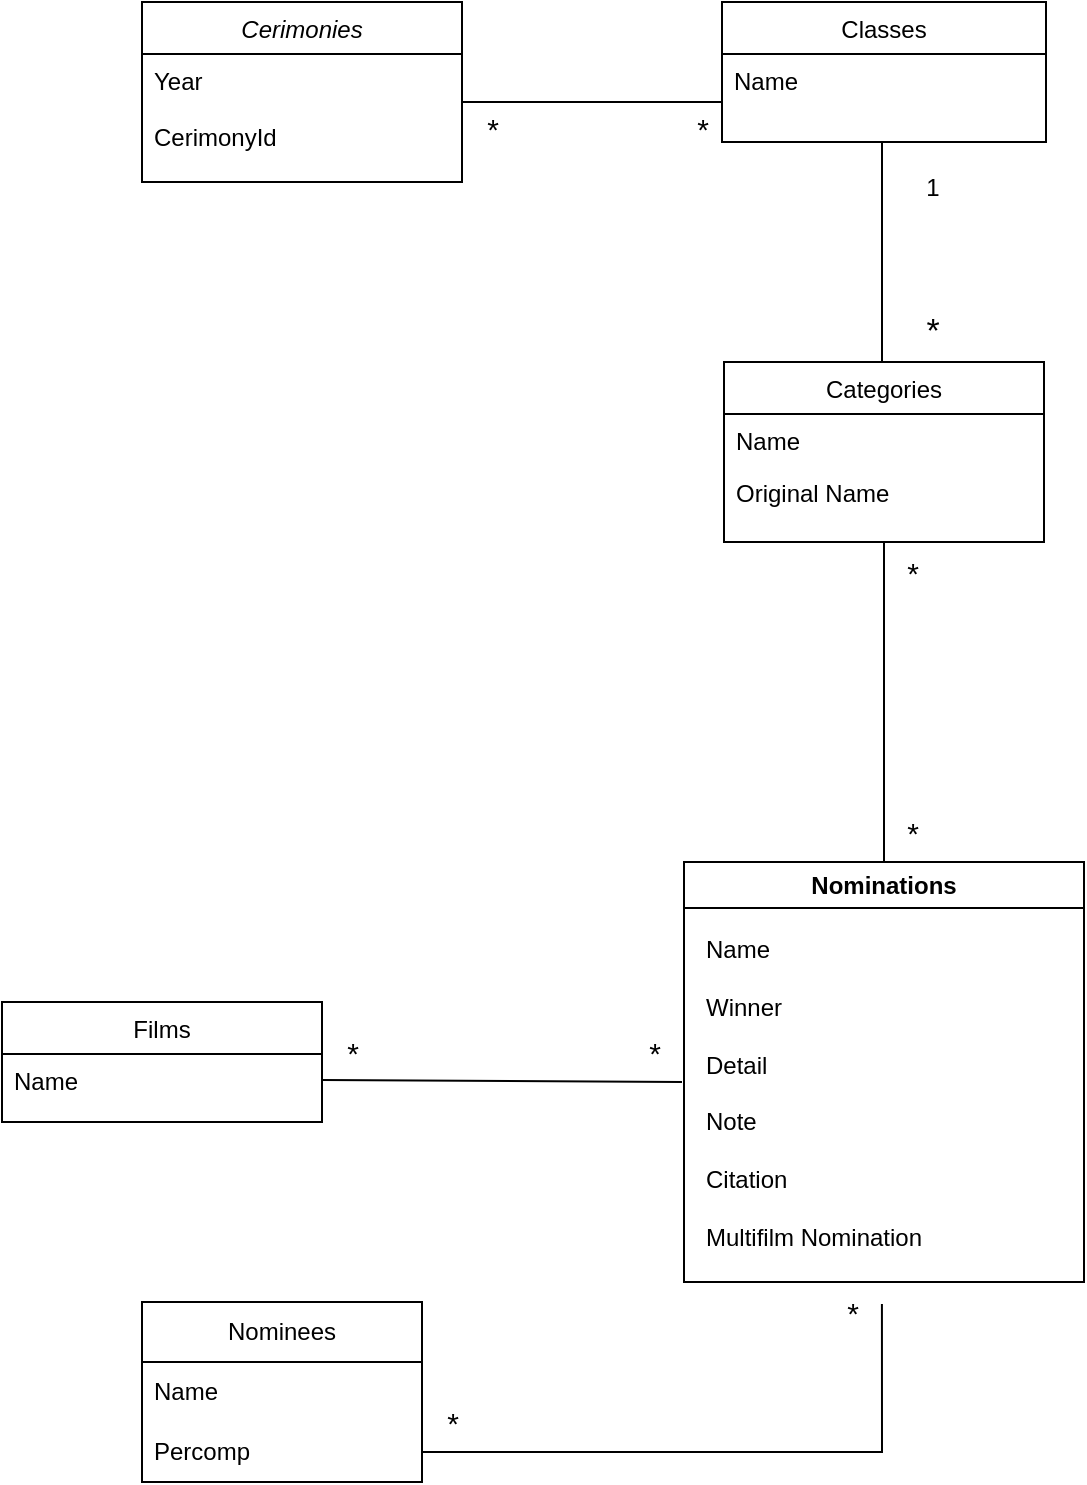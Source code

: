 <mxfile version="25.0.1">
  <diagram id="C5RBs43oDa-KdzZeNtuy" name="Page-1">
    <mxGraphModel dx="1434" dy="738" grid="1" gridSize="10" guides="1" tooltips="1" connect="1" arrows="1" fold="1" page="1" pageScale="1" pageWidth="827" pageHeight="1169" math="0" shadow="0">
      <root>
        <mxCell id="WIyWlLk6GJQsqaUBKTNV-0" />
        <mxCell id="WIyWlLk6GJQsqaUBKTNV-1" parent="WIyWlLk6GJQsqaUBKTNV-0" />
        <mxCell id="zkfFHV4jXpPFQw0GAbJ--0" value="Cerimonies" style="swimlane;fontStyle=2;align=center;verticalAlign=top;childLayout=stackLayout;horizontal=1;startSize=26;horizontalStack=0;resizeParent=1;resizeLast=0;collapsible=1;marginBottom=0;rounded=0;shadow=0;strokeWidth=1;" parent="WIyWlLk6GJQsqaUBKTNV-1" vertex="1">
          <mxGeometry x="220" y="120" width="160" height="90" as="geometry">
            <mxRectangle x="230" y="140" width="160" height="26" as="alternateBounds" />
          </mxGeometry>
        </mxCell>
        <mxCell id="zkfFHV4jXpPFQw0GAbJ--1" value="Year&#xa;&#xa;CerimonyId" style="text;align=left;verticalAlign=top;spacingLeft=4;spacingRight=4;overflow=hidden;rotatable=0;points=[[0,0.5],[1,0.5]];portConstraint=eastwest;" parent="zkfFHV4jXpPFQw0GAbJ--0" vertex="1">
          <mxGeometry y="26" width="160" height="64" as="geometry" />
        </mxCell>
        <mxCell id="zkfFHV4jXpPFQw0GAbJ--6" value="Categories&#xa;" style="swimlane;fontStyle=0;align=center;verticalAlign=top;childLayout=stackLayout;horizontal=1;startSize=26;horizontalStack=0;resizeParent=1;resizeLast=0;collapsible=1;marginBottom=0;rounded=0;shadow=0;strokeWidth=1;" parent="WIyWlLk6GJQsqaUBKTNV-1" vertex="1">
          <mxGeometry x="511" y="300" width="160" height="90" as="geometry">
            <mxRectangle x="130" y="380" width="160" height="26" as="alternateBounds" />
          </mxGeometry>
        </mxCell>
        <mxCell id="zkfFHV4jXpPFQw0GAbJ--7" value="Name" style="text;align=left;verticalAlign=top;spacingLeft=4;spacingRight=4;overflow=hidden;rotatable=0;points=[[0,0.5],[1,0.5]];portConstraint=eastwest;" parent="zkfFHV4jXpPFQw0GAbJ--6" vertex="1">
          <mxGeometry y="26" width="160" height="26" as="geometry" />
        </mxCell>
        <mxCell id="zkfFHV4jXpPFQw0GAbJ--8" value="Original Name" style="text;align=left;verticalAlign=top;spacingLeft=4;spacingRight=4;overflow=hidden;rotatable=0;points=[[0,0.5],[1,0.5]];portConstraint=eastwest;rounded=0;shadow=0;html=0;" parent="zkfFHV4jXpPFQw0GAbJ--6" vertex="1">
          <mxGeometry y="52" width="160" height="26" as="geometry" />
        </mxCell>
        <mxCell id="zkfFHV4jXpPFQw0GAbJ--17" value="Classes" style="swimlane;fontStyle=0;align=center;verticalAlign=top;childLayout=stackLayout;horizontal=1;startSize=26;horizontalStack=0;resizeParent=1;resizeLast=0;collapsible=1;marginBottom=0;rounded=0;shadow=0;strokeWidth=1;" parent="WIyWlLk6GJQsqaUBKTNV-1" vertex="1">
          <mxGeometry x="510" y="120" width="162" height="70" as="geometry">
            <mxRectangle x="550" y="140" width="160" height="26" as="alternateBounds" />
          </mxGeometry>
        </mxCell>
        <mxCell id="zkfFHV4jXpPFQw0GAbJ--18" value="Name" style="text;align=left;verticalAlign=top;spacingLeft=4;spacingRight=4;overflow=hidden;rotatable=0;points=[[0,0.5],[1,0.5]];portConstraint=eastwest;" parent="zkfFHV4jXpPFQw0GAbJ--17" vertex="1">
          <mxGeometry y="26" width="162" height="26" as="geometry" />
        </mxCell>
        <mxCell id="atEm2yhUmCLWVAgToRVS-7" value="Films" style="swimlane;fontStyle=0;align=center;verticalAlign=top;childLayout=stackLayout;horizontal=1;startSize=26;horizontalStack=0;resizeParent=1;resizeLast=0;collapsible=1;marginBottom=0;rounded=0;shadow=0;strokeWidth=1;" parent="WIyWlLk6GJQsqaUBKTNV-1" vertex="1">
          <mxGeometry x="150" y="620" width="160" height="60" as="geometry">
            <mxRectangle x="130" y="380" width="160" height="26" as="alternateBounds" />
          </mxGeometry>
        </mxCell>
        <mxCell id="atEm2yhUmCLWVAgToRVS-8" value="Name" style="text;align=left;verticalAlign=top;spacingLeft=4;spacingRight=4;overflow=hidden;rotatable=0;points=[[0,0.5],[1,0.5]];portConstraint=eastwest;" parent="atEm2yhUmCLWVAgToRVS-7" vertex="1">
          <mxGeometry y="26" width="160" height="26" as="geometry" />
        </mxCell>
        <mxCell id="atEm2yhUmCLWVAgToRVS-18" value="Nominations" style="swimlane;whiteSpace=wrap;html=1;" parent="WIyWlLk6GJQsqaUBKTNV-1" vertex="1">
          <mxGeometry x="491" y="550" width="200" height="210" as="geometry" />
        </mxCell>
        <mxCell id="atEm2yhUmCLWVAgToRVS-19" value="&lt;div&gt;Name&lt;/div&gt;&lt;div&gt;&lt;br&gt;&lt;/div&gt;&lt;div&gt;Winner&lt;/div&gt;&lt;div&gt;&lt;br&gt;&lt;/div&gt;&lt;div&gt;Detail&lt;/div&gt;&lt;div&gt;&lt;br&gt;&lt;/div&gt;&lt;div&gt;Note&lt;/div&gt;&lt;div&gt;&lt;br&gt;&lt;/div&gt;&lt;div&gt;Citation&lt;/div&gt;&lt;div&gt;&lt;br&gt;&lt;/div&gt;&lt;div&gt;Multifilm Nomination&lt;/div&gt;&lt;div&gt;&lt;br&gt;&lt;/div&gt;" style="text;html=1;align=left;verticalAlign=top;resizable=0;points=[];autosize=1;strokeColor=none;fillColor=none;" parent="atEm2yhUmCLWVAgToRVS-18" vertex="1">
          <mxGeometry x="9" y="30" width="130" height="190" as="geometry" />
        </mxCell>
        <mxCell id="atEm2yhUmCLWVAgToRVS-25" value="Nominees" style="swimlane;fontStyle=0;childLayout=stackLayout;horizontal=1;startSize=30;horizontalStack=0;resizeParent=1;resizeParentMax=0;resizeLast=0;collapsible=1;marginBottom=0;whiteSpace=wrap;html=1;" parent="WIyWlLk6GJQsqaUBKTNV-1" vertex="1">
          <mxGeometry x="220" y="770" width="140" height="90" as="geometry" />
        </mxCell>
        <mxCell id="atEm2yhUmCLWVAgToRVS-26" value="Name" style="text;strokeColor=none;fillColor=none;align=left;verticalAlign=middle;spacingLeft=4;spacingRight=4;overflow=hidden;points=[[0,0.5],[1,0.5]];portConstraint=eastwest;rotatable=0;whiteSpace=wrap;html=1;" parent="atEm2yhUmCLWVAgToRVS-25" vertex="1">
          <mxGeometry y="30" width="140" height="30" as="geometry" />
        </mxCell>
        <mxCell id="yCBAx_3fJzaLzWEZs2mE-0" value="Percomp" style="text;strokeColor=none;fillColor=none;align=left;verticalAlign=middle;spacingLeft=4;spacingRight=4;overflow=hidden;points=[[0,0.5],[1,0.5]];portConstraint=eastwest;rotatable=0;whiteSpace=wrap;html=1;" parent="atEm2yhUmCLWVAgToRVS-25" vertex="1">
          <mxGeometry y="60" width="140" height="30" as="geometry" />
        </mxCell>
        <mxCell id="atEm2yhUmCLWVAgToRVS-34" value="" style="endArrow=none;html=1;rounded=0;" parent="WIyWlLk6GJQsqaUBKTNV-1" edge="1">
          <mxGeometry width="50" height="50" relative="1" as="geometry">
            <mxPoint x="590" y="300" as="sourcePoint" />
            <mxPoint x="590" y="190" as="targetPoint" />
          </mxGeometry>
        </mxCell>
        <mxCell id="atEm2yhUmCLWVAgToRVS-40" value="&lt;font style=&quot;font-size: 15px;&quot;&gt;*&lt;/font&gt;" style="text;html=1;align=center;verticalAlign=middle;resizable=0;points=[];autosize=1;strokeColor=none;fillColor=none;" parent="WIyWlLk6GJQsqaUBKTNV-1" vertex="1">
          <mxGeometry x="485" y="168" width="30" height="30" as="geometry" />
        </mxCell>
        <mxCell id="atEm2yhUmCLWVAgToRVS-41" value="1" style="text;html=1;align=center;verticalAlign=middle;resizable=0;points=[];autosize=1;strokeColor=none;fillColor=none;" parent="WIyWlLk6GJQsqaUBKTNV-1" vertex="1">
          <mxGeometry x="600" y="198" width="30" height="30" as="geometry" />
        </mxCell>
        <mxCell id="atEm2yhUmCLWVAgToRVS-42" value="&lt;font style=&quot;font-size: 17px;&quot;&gt;*&lt;/font&gt;" style="text;html=1;align=center;verticalAlign=middle;resizable=0;points=[];autosize=1;strokeColor=none;fillColor=none;" parent="WIyWlLk6GJQsqaUBKTNV-1" vertex="1">
          <mxGeometry x="600" y="270" width="30" height="30" as="geometry" />
        </mxCell>
        <mxCell id="atEm2yhUmCLWVAgToRVS-45" value="&lt;font style=&quot;font-size: 15px;&quot;&gt;*&lt;/font&gt;" style="text;html=1;align=center;verticalAlign=middle;resizable=0;points=[];autosize=1;strokeColor=none;fillColor=none;" parent="WIyWlLk6GJQsqaUBKTNV-1" vertex="1">
          <mxGeometry x="461" y="630" width="30" height="30" as="geometry" />
        </mxCell>
        <mxCell id="atEm2yhUmCLWVAgToRVS-49" value="" style="line;strokeWidth=1;fillColor=none;align=left;verticalAlign=middle;spacingTop=-1;spacingLeft=3;spacingRight=3;rotatable=0;labelPosition=right;points=[];portConstraint=eastwest;strokeColor=inherit;" parent="WIyWlLk6GJQsqaUBKTNV-1" vertex="1">
          <mxGeometry x="380" y="166" width="130" height="8" as="geometry" />
        </mxCell>
        <mxCell id="VadKqfFd2xCVHJafNzhe-0" value="" style="endArrow=none;html=1;rounded=0;exitX=1;exitY=0.5;exitDx=0;exitDy=0;entryX=0.692;entryY=1.005;entryDx=0;entryDy=0;entryPerimeter=0;" parent="WIyWlLk6GJQsqaUBKTNV-1" target="atEm2yhUmCLWVAgToRVS-19" edge="1">
          <mxGeometry width="50" height="50" relative="1" as="geometry">
            <mxPoint x="360" y="845" as="sourcePoint" />
            <mxPoint x="640" y="750" as="targetPoint" />
            <Array as="points">
              <mxPoint x="590" y="845" />
            </Array>
          </mxGeometry>
        </mxCell>
        <mxCell id="VadKqfFd2xCVHJafNzhe-1" value="&lt;font style=&quot;font-size: 15px;&quot;&gt;*&lt;/font&gt;" style="text;html=1;align=center;verticalAlign=middle;resizable=0;points=[];autosize=1;strokeColor=none;fillColor=none;" parent="WIyWlLk6GJQsqaUBKTNV-1" vertex="1">
          <mxGeometry x="310" y="630" width="30" height="30" as="geometry" />
        </mxCell>
        <mxCell id="VadKqfFd2xCVHJafNzhe-2" value="&lt;font style=&quot;font-size: 15px;&quot;&gt;*&lt;/font&gt;" style="text;html=1;align=center;verticalAlign=middle;resizable=0;points=[];autosize=1;strokeColor=none;fillColor=none;" parent="WIyWlLk6GJQsqaUBKTNV-1" vertex="1">
          <mxGeometry x="360" y="815" width="30" height="30" as="geometry" />
        </mxCell>
        <mxCell id="Pg8rCO7N2c4xrALHSCvc-1" value="&lt;font style=&quot;font-size: 15px;&quot;&gt;*&lt;/font&gt;" style="text;html=1;align=center;verticalAlign=middle;resizable=0;points=[];autosize=1;strokeColor=none;fillColor=none;" parent="WIyWlLk6GJQsqaUBKTNV-1" vertex="1">
          <mxGeometry x="590" y="390" width="30" height="30" as="geometry" />
        </mxCell>
        <mxCell id="Pg8rCO7N2c4xrALHSCvc-2" value="" style="endArrow=none;html=1;rounded=0;entryX=0.5;entryY=1;entryDx=0;entryDy=0;exitX=0.5;exitY=0;exitDx=0;exitDy=0;" parent="WIyWlLk6GJQsqaUBKTNV-1" source="atEm2yhUmCLWVAgToRVS-18" target="zkfFHV4jXpPFQw0GAbJ--6" edge="1">
          <mxGeometry width="50" height="50" relative="1" as="geometry">
            <mxPoint x="390" y="430" as="sourcePoint" />
            <mxPoint x="440" y="380" as="targetPoint" />
          </mxGeometry>
        </mxCell>
        <mxCell id="Pg8rCO7N2c4xrALHSCvc-5" value="&lt;font style=&quot;font-size: 15px;&quot;&gt;*&lt;/font&gt;" style="text;html=1;align=center;verticalAlign=middle;resizable=0;points=[];autosize=1;strokeColor=none;fillColor=none;" parent="WIyWlLk6GJQsqaUBKTNV-1" vertex="1">
          <mxGeometry x="590" y="520" width="30" height="30" as="geometry" />
        </mxCell>
        <mxCell id="Pg8rCO7N2c4xrALHSCvc-7" value="" style="endArrow=none;html=1;rounded=0;entryX=0.967;entryY=1;entryDx=0;entryDy=0;exitX=1;exitY=0.5;exitDx=0;exitDy=0;entryPerimeter=0;" parent="WIyWlLk6GJQsqaUBKTNV-1" source="atEm2yhUmCLWVAgToRVS-8" target="atEm2yhUmCLWVAgToRVS-45" edge="1">
          <mxGeometry width="50" height="50" relative="1" as="geometry">
            <mxPoint x="320" y="648" as="sourcePoint" />
            <mxPoint x="440" y="380" as="targetPoint" />
          </mxGeometry>
        </mxCell>
        <mxCell id="Pg8rCO7N2c4xrALHSCvc-8" value="&lt;font style=&quot;font-size: 15px;&quot;&gt;*&lt;/font&gt;" style="text;html=1;align=center;verticalAlign=middle;resizable=0;points=[];autosize=1;strokeColor=none;fillColor=none;" parent="WIyWlLk6GJQsqaUBKTNV-1" vertex="1">
          <mxGeometry x="560" y="760" width="30" height="30" as="geometry" />
        </mxCell>
        <mxCell id="-UGseWXBRRS6DcG0plkl-0" value="&lt;font style=&quot;font-size: 15px;&quot;&gt;*&lt;/font&gt;" style="text;html=1;align=center;verticalAlign=middle;resizable=0;points=[];autosize=1;strokeColor=none;fillColor=none;" vertex="1" parent="WIyWlLk6GJQsqaUBKTNV-1">
          <mxGeometry x="380" y="168" width="30" height="30" as="geometry" />
        </mxCell>
      </root>
    </mxGraphModel>
  </diagram>
</mxfile>
